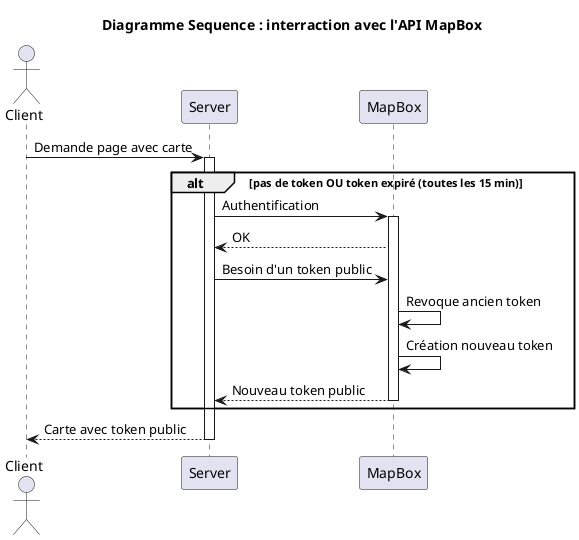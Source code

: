 @startuml 
title Diagramme Sequence : interraction avec l'API MapBox
actor "Client" as C
participant "Server" as S
participant "MapBox" as M
C -> S : Demande page avec carte
activate S
alt pas de token OU token expiré (toutes les 15 min)
    S -> M : Authentification
    activate M
    M --> S : OK
    S -> M : Besoin d'un token public
    M -> M : Revoque ancien token
    M -> M : Création nouveau token
    M --> S : Nouveau token public
    deactivate M
end
S --> C : Carte avec token public
deactivate S
@enduml